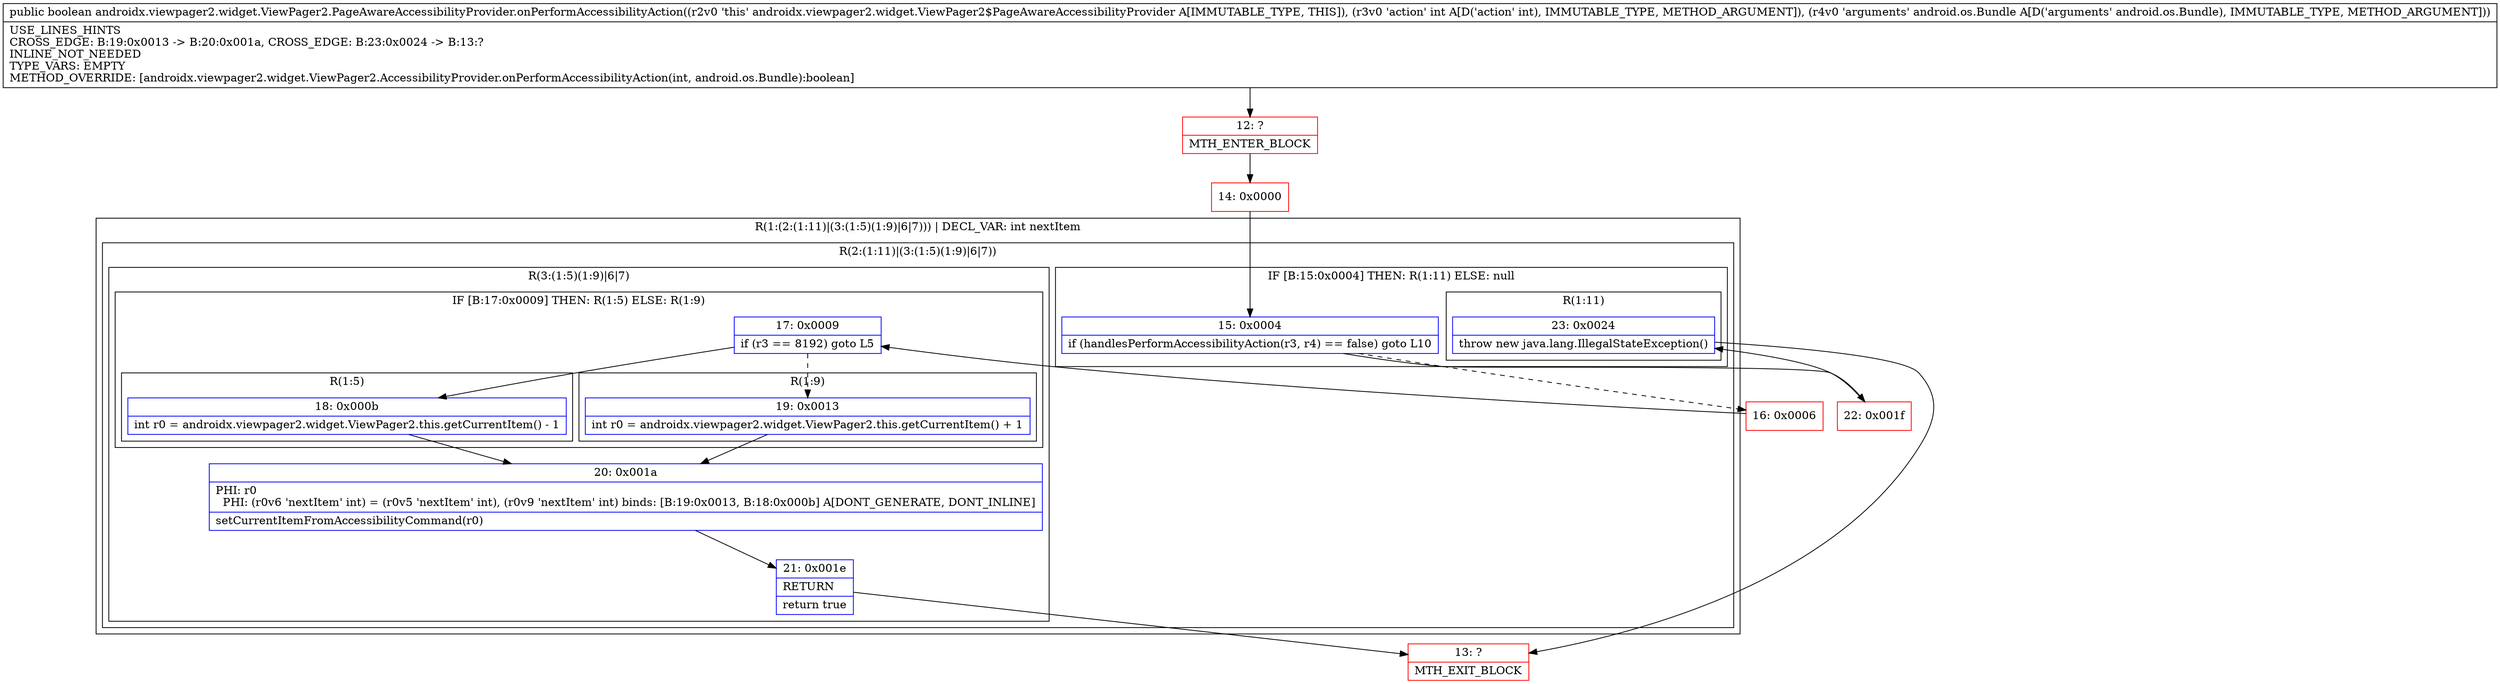 digraph "CFG forandroidx.viewpager2.widget.ViewPager2.PageAwareAccessibilityProvider.onPerformAccessibilityAction(ILandroid\/os\/Bundle;)Z" {
subgraph cluster_Region_370221812 {
label = "R(1:(2:(1:11)|(3:(1:5)(1:9)|6|7))) | DECL_VAR: int nextItem\l";
node [shape=record,color=blue];
subgraph cluster_Region_325092420 {
label = "R(2:(1:11)|(3:(1:5)(1:9)|6|7))";
node [shape=record,color=blue];
subgraph cluster_IfRegion_1996551990 {
label = "IF [B:15:0x0004] THEN: R(1:11) ELSE: null";
node [shape=record,color=blue];
Node_15 [shape=record,label="{15\:\ 0x0004|if (handlesPerformAccessibilityAction(r3, r4) == false) goto L10\l}"];
subgraph cluster_Region_377504914 {
label = "R(1:11)";
node [shape=record,color=blue];
Node_23 [shape=record,label="{23\:\ 0x0024|throw new java.lang.IllegalStateException()\l}"];
}
}
subgraph cluster_Region_161075764 {
label = "R(3:(1:5)(1:9)|6|7)";
node [shape=record,color=blue];
subgraph cluster_IfRegion_516695527 {
label = "IF [B:17:0x0009] THEN: R(1:5) ELSE: R(1:9)";
node [shape=record,color=blue];
Node_17 [shape=record,label="{17\:\ 0x0009|if (r3 == 8192) goto L5\l}"];
subgraph cluster_Region_118206423 {
label = "R(1:5)";
node [shape=record,color=blue];
Node_18 [shape=record,label="{18\:\ 0x000b|int r0 = androidx.viewpager2.widget.ViewPager2.this.getCurrentItem() \- 1\l}"];
}
subgraph cluster_Region_1107059325 {
label = "R(1:9)";
node [shape=record,color=blue];
Node_19 [shape=record,label="{19\:\ 0x0013|int r0 = androidx.viewpager2.widget.ViewPager2.this.getCurrentItem() + 1\l}"];
}
}
Node_20 [shape=record,label="{20\:\ 0x001a|PHI: r0 \l  PHI: (r0v6 'nextItem' int) = (r0v5 'nextItem' int), (r0v9 'nextItem' int) binds: [B:19:0x0013, B:18:0x000b] A[DONT_GENERATE, DONT_INLINE]\l|setCurrentItemFromAccessibilityCommand(r0)\l}"];
Node_21 [shape=record,label="{21\:\ 0x001e|RETURN\l|return true\l}"];
}
}
}
Node_12 [shape=record,color=red,label="{12\:\ ?|MTH_ENTER_BLOCK\l}"];
Node_14 [shape=record,color=red,label="{14\:\ 0x0000}"];
Node_16 [shape=record,color=red,label="{16\:\ 0x0006}"];
Node_13 [shape=record,color=red,label="{13\:\ ?|MTH_EXIT_BLOCK\l}"];
Node_22 [shape=record,color=red,label="{22\:\ 0x001f}"];
MethodNode[shape=record,label="{public boolean androidx.viewpager2.widget.ViewPager2.PageAwareAccessibilityProvider.onPerformAccessibilityAction((r2v0 'this' androidx.viewpager2.widget.ViewPager2$PageAwareAccessibilityProvider A[IMMUTABLE_TYPE, THIS]), (r3v0 'action' int A[D('action' int), IMMUTABLE_TYPE, METHOD_ARGUMENT]), (r4v0 'arguments' android.os.Bundle A[D('arguments' android.os.Bundle), IMMUTABLE_TYPE, METHOD_ARGUMENT]))  | USE_LINES_HINTS\lCROSS_EDGE: B:19:0x0013 \-\> B:20:0x001a, CROSS_EDGE: B:23:0x0024 \-\> B:13:?\lINLINE_NOT_NEEDED\lTYPE_VARS: EMPTY\lMETHOD_OVERRIDE: [androidx.viewpager2.widget.ViewPager2.AccessibilityProvider.onPerformAccessibilityAction(int, android.os.Bundle):boolean]\l}"];
MethodNode -> Node_12;Node_15 -> Node_16[style=dashed];
Node_15 -> Node_22;
Node_23 -> Node_13;
Node_17 -> Node_18;
Node_17 -> Node_19[style=dashed];
Node_18 -> Node_20;
Node_19 -> Node_20;
Node_20 -> Node_21;
Node_21 -> Node_13;
Node_12 -> Node_14;
Node_14 -> Node_15;
Node_16 -> Node_17;
Node_22 -> Node_23;
}

